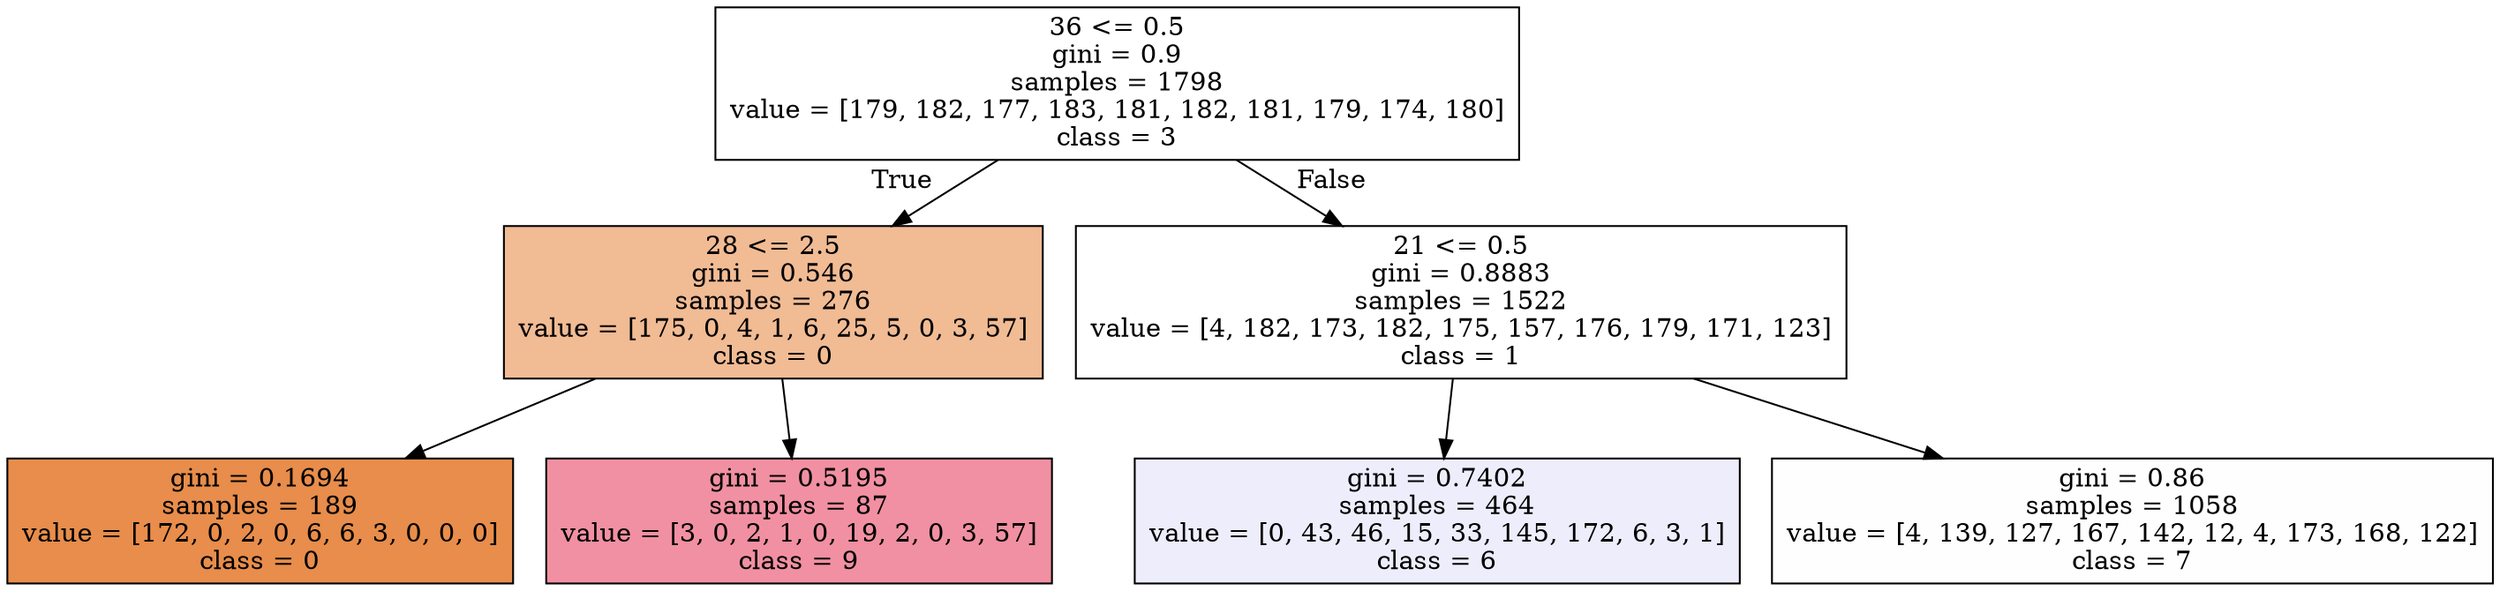 digraph Tree {
node [shape=box, style="filled", color="black"] ;
graph [ranksep=equally, splines=polyline] ;
0 [label="36 <= 0.5\ngini = 0.9\nsamples = 1798\nvalue = [179, 182, 177, 183, 181, 182, 181, 179, 174, 180]\nclass = 3", fillcolor="#39e55e00"] ;
1 [label="28 <= 2.5\ngini = 0.546\nsamples = 276\nvalue = [175, 0, 4, 1, 6, 25, 5, 0, 3, 57]\nclass = 0", fillcolor="#e5813989"] ;
0 -> 1 [labeldistance=2.5, labelangle=45, headlabel="True"] ;
2 [label="gini = 0.1694\nsamples = 189\nvalue = [172, 0, 2, 0, 6, 6, 3, 0, 0, 0]\nclass = 0", fillcolor="#e58139e7"] ;
1 -> 2 ;
3 [label="gini = 0.5195\nsamples = 87\nvalue = [3, 0, 2, 1, 0, 19, 2, 0, 3, 57]\nclass = 9", fillcolor="#e539588e"] ;
1 -> 3 ;
4 [label="21 <= 0.5\ngini = 0.8883\nsamples = 1522\nvalue = [4, 182, 173, 182, 175, 157, 176, 179, 171, 123]\nclass = 1", fillcolor="#e2e53900"] ;
0 -> 4 [labeldistance=2.5, labelangle=-45, headlabel="False"] ;
5 [label="gini = 0.7402\nsamples = 464\nvalue = [0, 43, 46, 15, 33, 145, 172, 6, 3, 1]\nclass = 6", fillcolor="#3c39e516"] ;
4 -> 5 ;
6 [label="gini = 0.86\nsamples = 1058\nvalue = [4, 139, 127, 167, 142, 12, 4, 173, 168, 122]\nclass = 7", fillcolor="#a339e501"] ;
4 -> 6 ;
{rank=same ; 0} ;
{rank=same ; 1; 4} ;
{rank=same ; 2; 3; 5; 6} ;
}